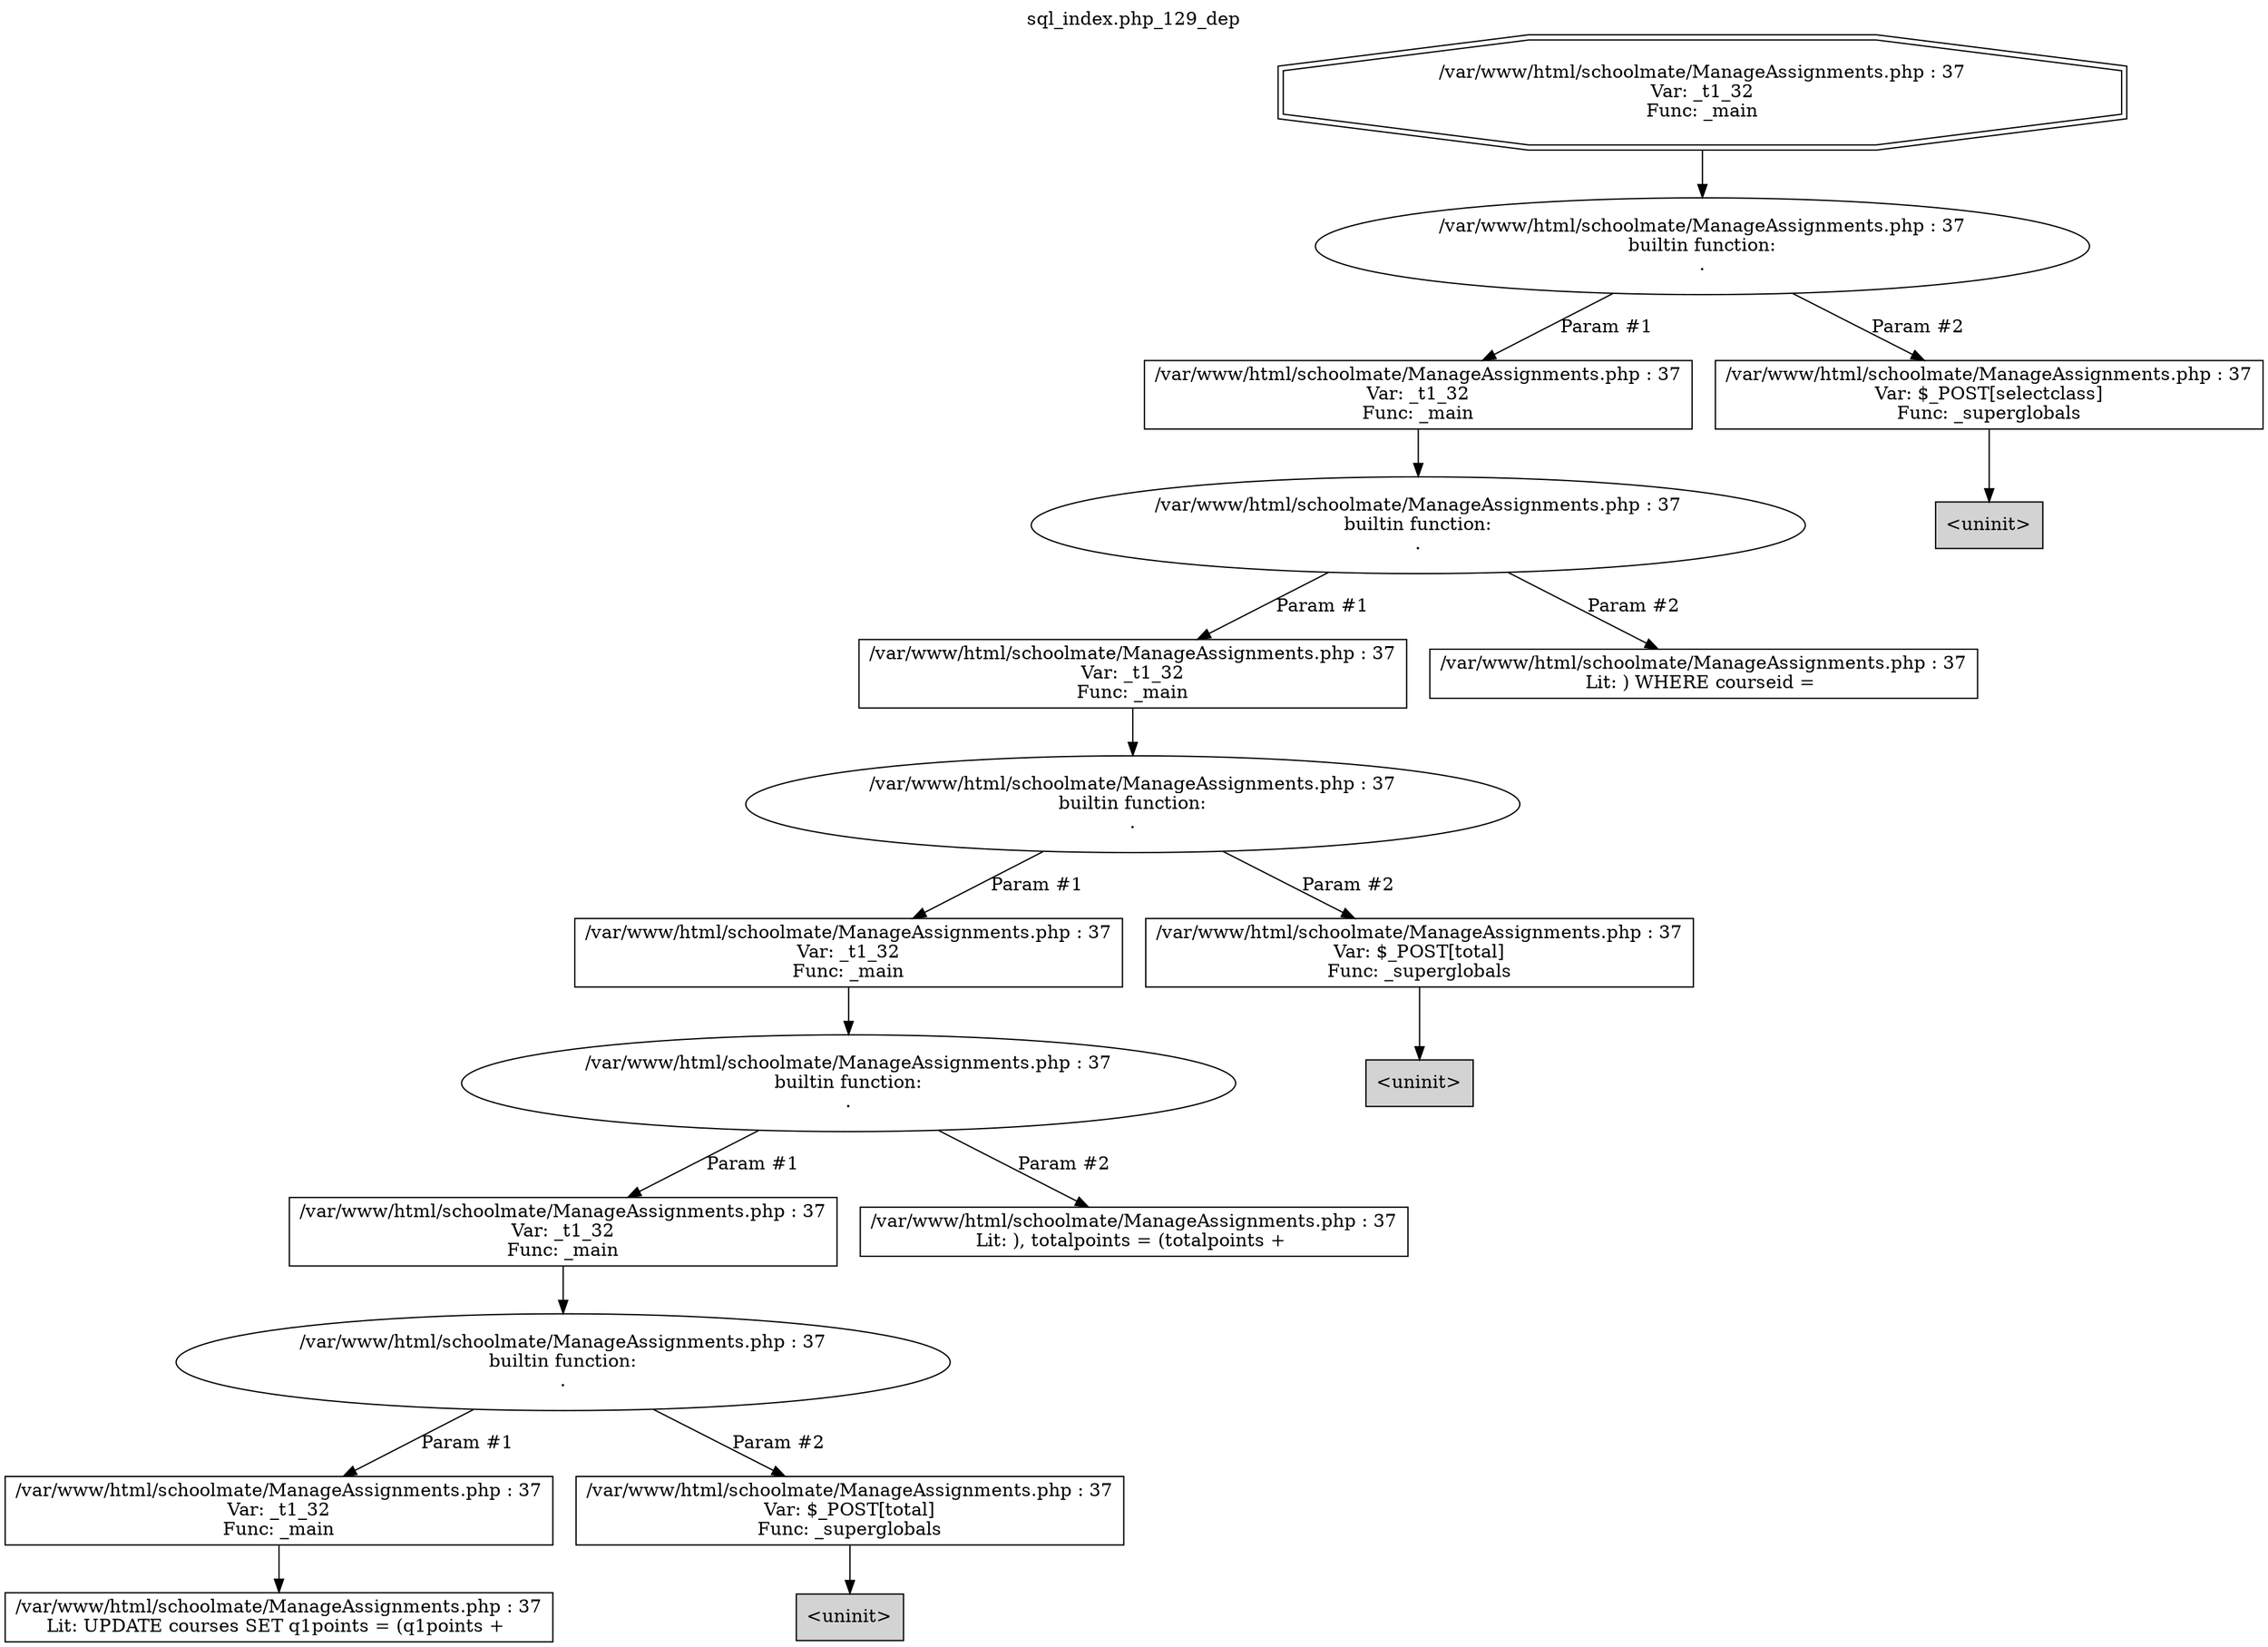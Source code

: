 digraph cfg {
  label="sql_index.php_129_dep";
  labelloc=t;
  n1 [shape=doubleoctagon, label="/var/www/html/schoolmate/ManageAssignments.php : 37\nVar: _t1_32\nFunc: _main\n"];
  n2 [shape=ellipse, label="/var/www/html/schoolmate/ManageAssignments.php : 37\nbuiltin function:\n.\n"];
  n3 [shape=box, label="/var/www/html/schoolmate/ManageAssignments.php : 37\nVar: _t1_32\nFunc: _main\n"];
  n4 [shape=ellipse, label="/var/www/html/schoolmate/ManageAssignments.php : 37\nbuiltin function:\n.\n"];
  n5 [shape=box, label="/var/www/html/schoolmate/ManageAssignments.php : 37\nVar: _t1_32\nFunc: _main\n"];
  n6 [shape=ellipse, label="/var/www/html/schoolmate/ManageAssignments.php : 37\nbuiltin function:\n.\n"];
  n7 [shape=box, label="/var/www/html/schoolmate/ManageAssignments.php : 37\nVar: _t1_32\nFunc: _main\n"];
  n8 [shape=ellipse, label="/var/www/html/schoolmate/ManageAssignments.php : 37\nbuiltin function:\n.\n"];
  n9 [shape=box, label="/var/www/html/schoolmate/ManageAssignments.php : 37\nVar: _t1_32\nFunc: _main\n"];
  n10 [shape=ellipse, label="/var/www/html/schoolmate/ManageAssignments.php : 37\nbuiltin function:\n.\n"];
  n11 [shape=box, label="/var/www/html/schoolmate/ManageAssignments.php : 37\nVar: _t1_32\nFunc: _main\n"];
  n12 [shape=box, label="/var/www/html/schoolmate/ManageAssignments.php : 37\nLit: UPDATE courses SET q1points = (q1points + \n"];
  n13 [shape=box, label="/var/www/html/schoolmate/ManageAssignments.php : 37\nVar: $_POST[total]\nFunc: _superglobals\n"];
  n14 [shape=box, label="<uninit>",style=filled];
  n15 [shape=box, label="/var/www/html/schoolmate/ManageAssignments.php : 37\nLit: ), totalpoints = (totalpoints + \n"];
  n16 [shape=box, label="/var/www/html/schoolmate/ManageAssignments.php : 37\nVar: $_POST[total]\nFunc: _superglobals\n"];
  n17 [shape=box, label="<uninit>",style=filled];
  n18 [shape=box, label="/var/www/html/schoolmate/ManageAssignments.php : 37\nLit: ) WHERE courseid = \n"];
  n19 [shape=box, label="/var/www/html/schoolmate/ManageAssignments.php : 37\nVar: $_POST[selectclass]\nFunc: _superglobals\n"];
  n20 [shape=box, label="<uninit>",style=filled];
  n1 -> n2;
  n3 -> n4;
  n5 -> n6;
  n7 -> n8;
  n9 -> n10;
  n11 -> n12;
  n10 -> n11[label="Param #1"];
  n10 -> n13[label="Param #2"];
  n13 -> n14;
  n8 -> n9[label="Param #1"];
  n8 -> n15[label="Param #2"];
  n6 -> n7[label="Param #1"];
  n6 -> n16[label="Param #2"];
  n16 -> n17;
  n4 -> n5[label="Param #1"];
  n4 -> n18[label="Param #2"];
  n2 -> n3[label="Param #1"];
  n2 -> n19[label="Param #2"];
  n19 -> n20;
}

